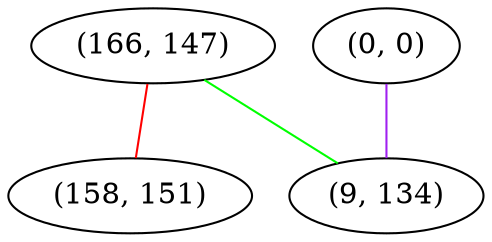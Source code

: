 graph "" {
"(166, 147)";
"(158, 151)";
"(0, 0)";
"(9, 134)";
"(166, 147)" -- "(158, 151)"  [color=red, key=0, weight=1];
"(166, 147)" -- "(9, 134)"  [color=green, key=0, weight=2];
"(0, 0)" -- "(9, 134)"  [color=purple, key=0, weight=4];
}
